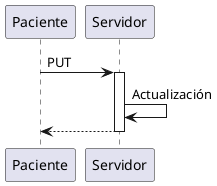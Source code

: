 @startuml
group PUT Modificar Prescripción
@startuml
Paciente -> Servidor : PUT
activate Servidor
Servidor -> Servidor : Actualización
return 
@enduml
end
@enduml